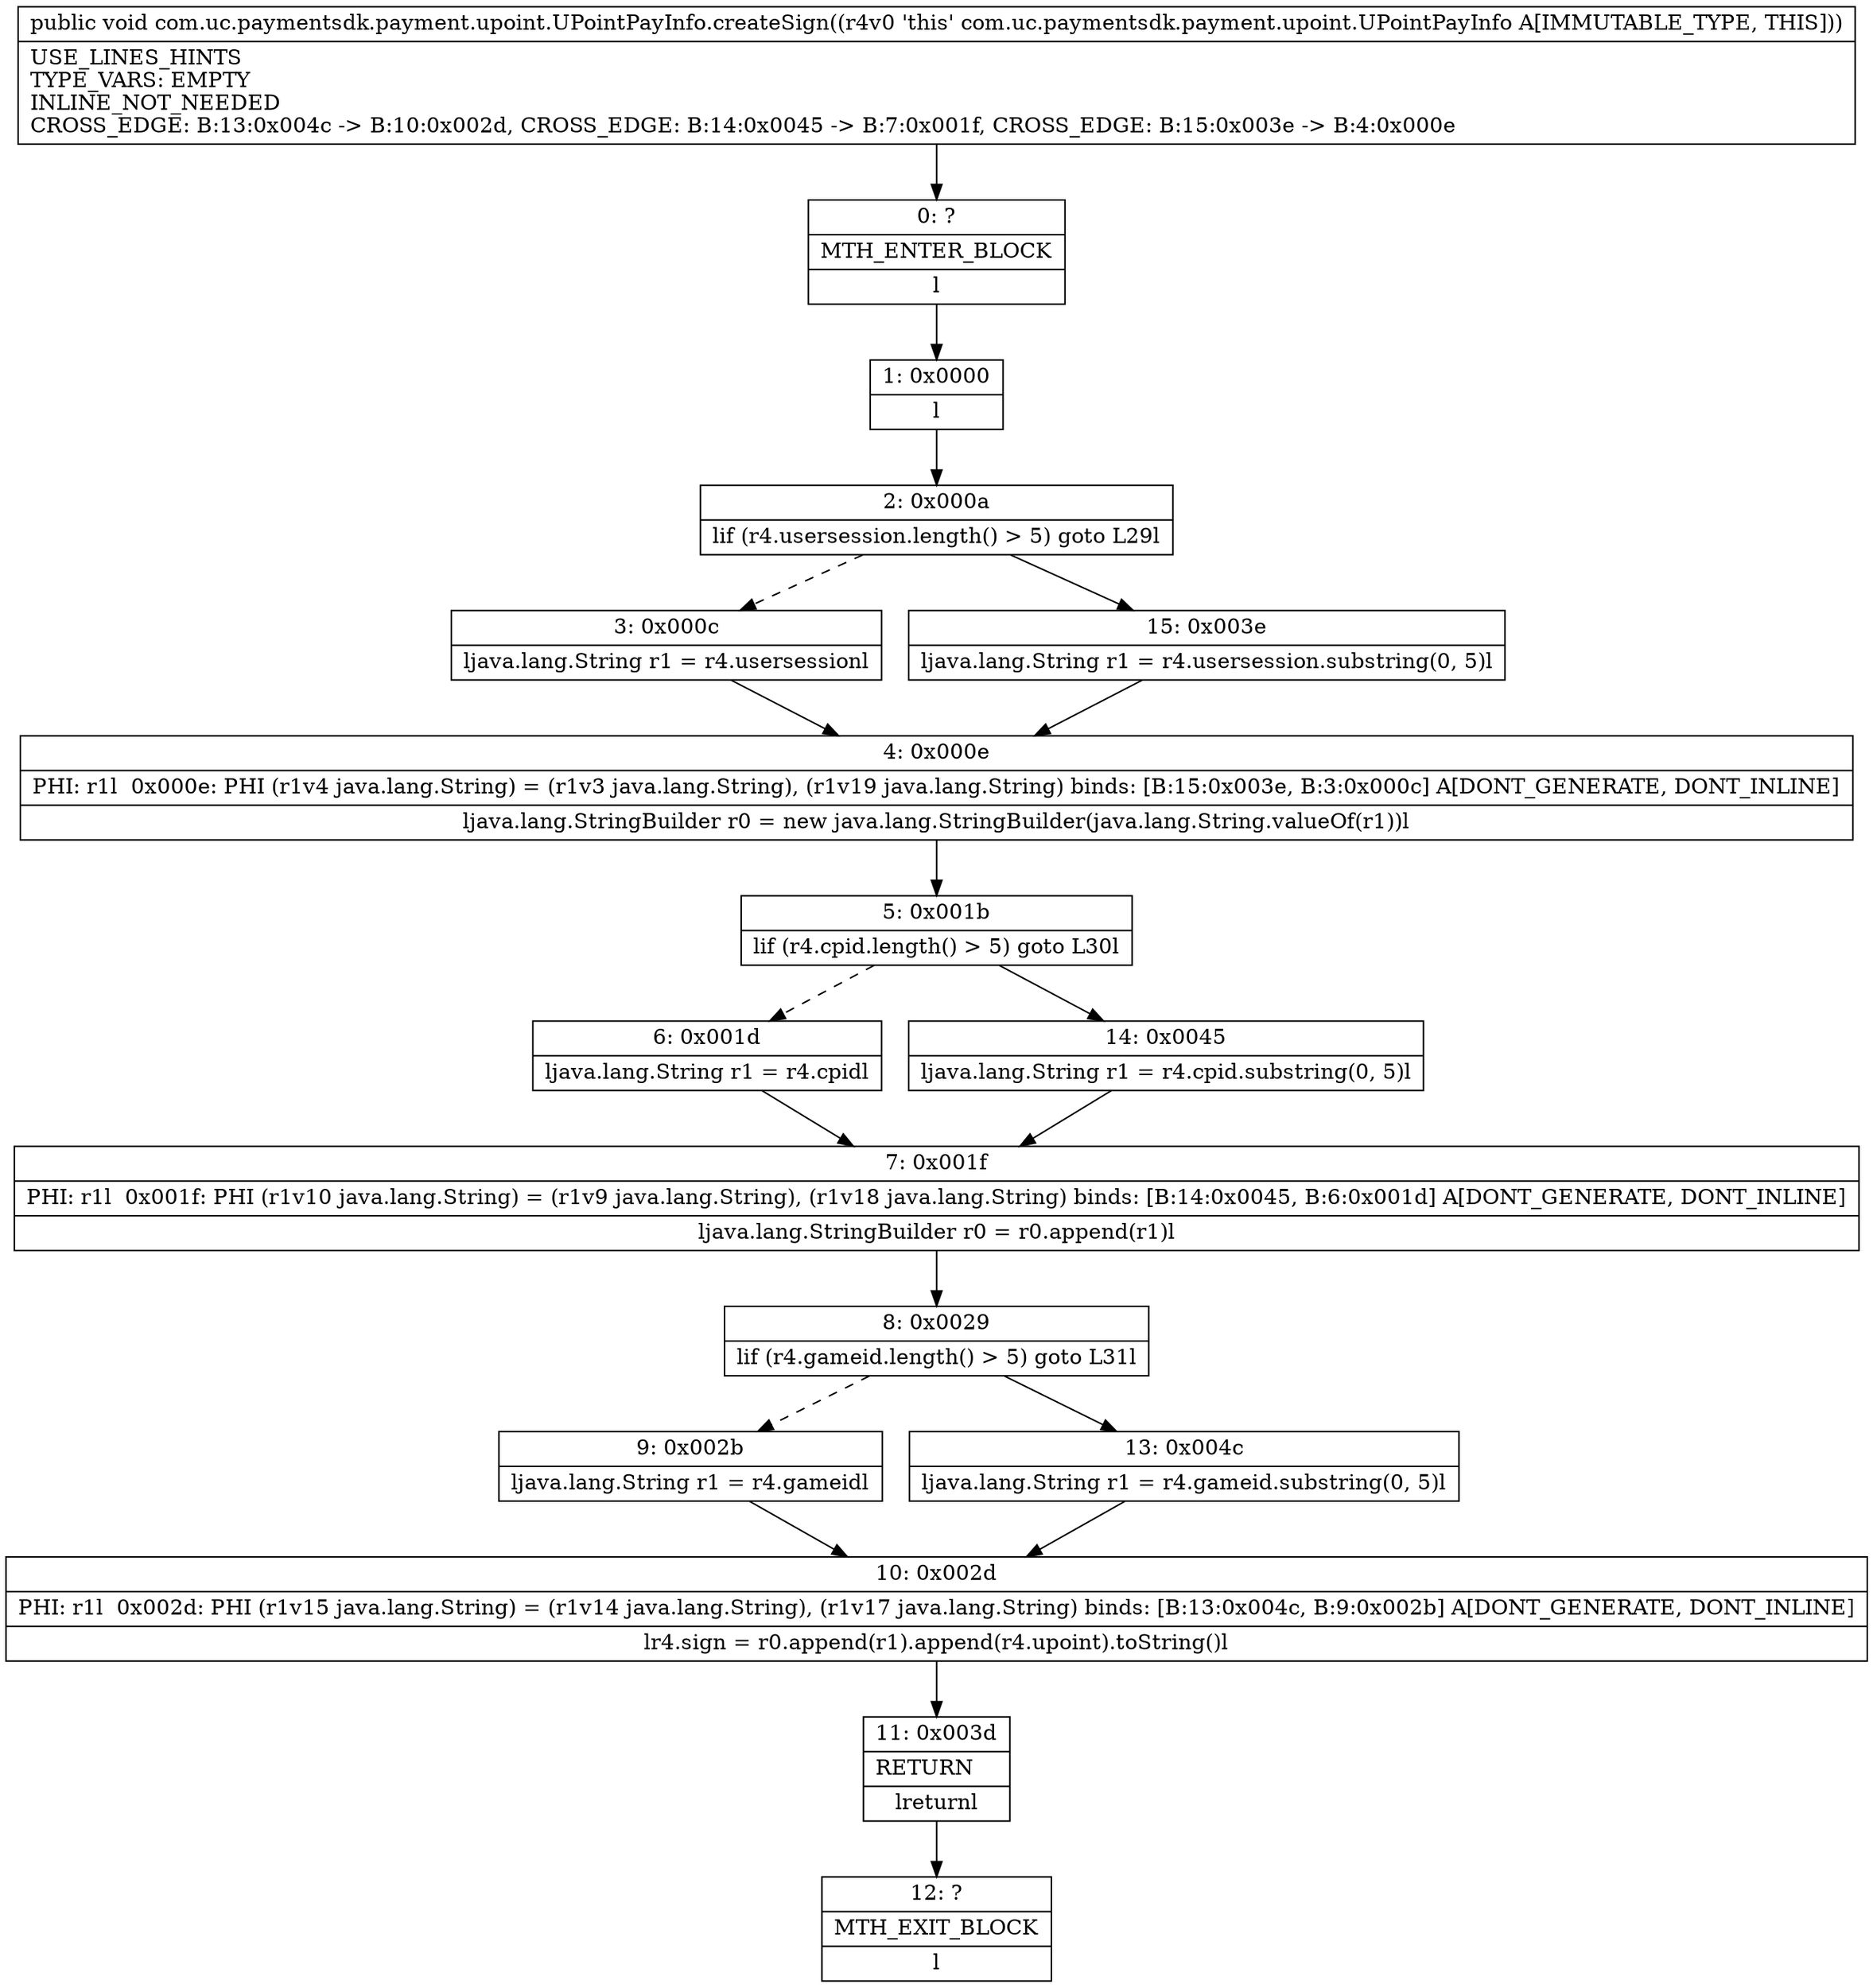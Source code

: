 digraph "CFG forcom.uc.paymentsdk.payment.upoint.UPointPayInfo.createSign()V" {
Node_0 [shape=record,label="{0\:\ ?|MTH_ENTER_BLOCK\l|l}"];
Node_1 [shape=record,label="{1\:\ 0x0000|l}"];
Node_2 [shape=record,label="{2\:\ 0x000a|lif (r4.usersession.length() \> 5) goto L29l}"];
Node_3 [shape=record,label="{3\:\ 0x000c|ljava.lang.String r1 = r4.usersessionl}"];
Node_4 [shape=record,label="{4\:\ 0x000e|PHI: r1l  0x000e: PHI (r1v4 java.lang.String) = (r1v3 java.lang.String), (r1v19 java.lang.String) binds: [B:15:0x003e, B:3:0x000c] A[DONT_GENERATE, DONT_INLINE]\l|ljava.lang.StringBuilder r0 = new java.lang.StringBuilder(java.lang.String.valueOf(r1))l}"];
Node_5 [shape=record,label="{5\:\ 0x001b|lif (r4.cpid.length() \> 5) goto L30l}"];
Node_6 [shape=record,label="{6\:\ 0x001d|ljava.lang.String r1 = r4.cpidl}"];
Node_7 [shape=record,label="{7\:\ 0x001f|PHI: r1l  0x001f: PHI (r1v10 java.lang.String) = (r1v9 java.lang.String), (r1v18 java.lang.String) binds: [B:14:0x0045, B:6:0x001d] A[DONT_GENERATE, DONT_INLINE]\l|ljava.lang.StringBuilder r0 = r0.append(r1)l}"];
Node_8 [shape=record,label="{8\:\ 0x0029|lif (r4.gameid.length() \> 5) goto L31l}"];
Node_9 [shape=record,label="{9\:\ 0x002b|ljava.lang.String r1 = r4.gameidl}"];
Node_10 [shape=record,label="{10\:\ 0x002d|PHI: r1l  0x002d: PHI (r1v15 java.lang.String) = (r1v14 java.lang.String), (r1v17 java.lang.String) binds: [B:13:0x004c, B:9:0x002b] A[DONT_GENERATE, DONT_INLINE]\l|lr4.sign = r0.append(r1).append(r4.upoint).toString()l}"];
Node_11 [shape=record,label="{11\:\ 0x003d|RETURN\l|lreturnl}"];
Node_12 [shape=record,label="{12\:\ ?|MTH_EXIT_BLOCK\l|l}"];
Node_13 [shape=record,label="{13\:\ 0x004c|ljava.lang.String r1 = r4.gameid.substring(0, 5)l}"];
Node_14 [shape=record,label="{14\:\ 0x0045|ljava.lang.String r1 = r4.cpid.substring(0, 5)l}"];
Node_15 [shape=record,label="{15\:\ 0x003e|ljava.lang.String r1 = r4.usersession.substring(0, 5)l}"];
MethodNode[shape=record,label="{public void com.uc.paymentsdk.payment.upoint.UPointPayInfo.createSign((r4v0 'this' com.uc.paymentsdk.payment.upoint.UPointPayInfo A[IMMUTABLE_TYPE, THIS]))  | USE_LINES_HINTS\lTYPE_VARS: EMPTY\lINLINE_NOT_NEEDED\lCROSS_EDGE: B:13:0x004c \-\> B:10:0x002d, CROSS_EDGE: B:14:0x0045 \-\> B:7:0x001f, CROSS_EDGE: B:15:0x003e \-\> B:4:0x000e\l}"];
MethodNode -> Node_0;
Node_0 -> Node_1;
Node_1 -> Node_2;
Node_2 -> Node_3[style=dashed];
Node_2 -> Node_15;
Node_3 -> Node_4;
Node_4 -> Node_5;
Node_5 -> Node_6[style=dashed];
Node_5 -> Node_14;
Node_6 -> Node_7;
Node_7 -> Node_8;
Node_8 -> Node_9[style=dashed];
Node_8 -> Node_13;
Node_9 -> Node_10;
Node_10 -> Node_11;
Node_11 -> Node_12;
Node_13 -> Node_10;
Node_14 -> Node_7;
Node_15 -> Node_4;
}

